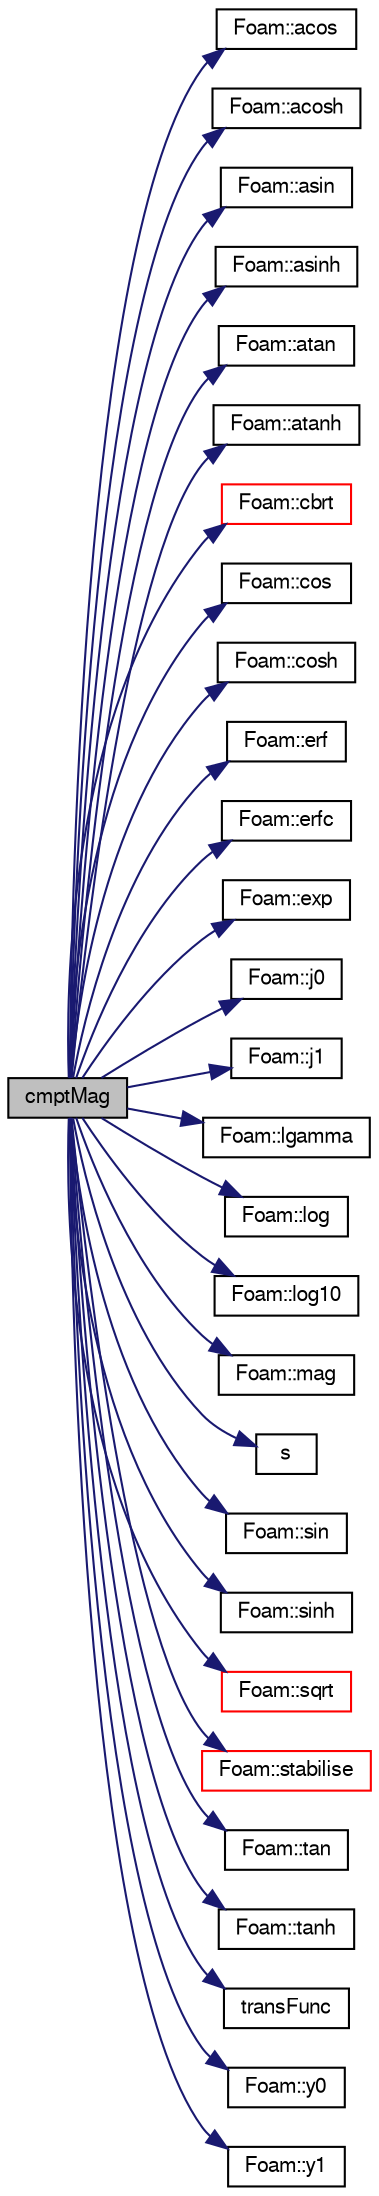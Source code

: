 digraph "cmptMag"
{
  bgcolor="transparent";
  edge [fontname="FreeSans",fontsize="10",labelfontname="FreeSans",labelfontsize="10"];
  node [fontname="FreeSans",fontsize="10",shape=record];
  rankdir="LR";
  Node3501 [label="cmptMag",height=0.2,width=0.4,color="black", fillcolor="grey75", style="filled", fontcolor="black"];
  Node3501 -> Node3502 [color="midnightblue",fontsize="10",style="solid",fontname="FreeSans"];
  Node3502 [label="Foam::acos",height=0.2,width=0.4,color="black",URL="$a21124.html#af1788b4e662ef398105742fd8bc861fc"];
  Node3501 -> Node3503 [color="midnightblue",fontsize="10",style="solid",fontname="FreeSans"];
  Node3503 [label="Foam::acosh",height=0.2,width=0.4,color="black",URL="$a21124.html#a7ee7684456285ef2d4ad2bfc1acc70eb"];
  Node3501 -> Node3504 [color="midnightblue",fontsize="10",style="solid",fontname="FreeSans"];
  Node3504 [label="Foam::asin",height=0.2,width=0.4,color="black",URL="$a21124.html#a0f833aaca51130190a5001a7e5392f8a"];
  Node3501 -> Node3505 [color="midnightblue",fontsize="10",style="solid",fontname="FreeSans"];
  Node3505 [label="Foam::asinh",height=0.2,width=0.4,color="black",URL="$a21124.html#afc919e4571e2718bd0928d9fe9fe05d9"];
  Node3501 -> Node3506 [color="midnightblue",fontsize="10",style="solid",fontname="FreeSans"];
  Node3506 [label="Foam::atan",height=0.2,width=0.4,color="black",URL="$a21124.html#ad6eae891a1f3036557375a5820d2aedd"];
  Node3501 -> Node3507 [color="midnightblue",fontsize="10",style="solid",fontname="FreeSans"];
  Node3507 [label="Foam::atanh",height=0.2,width=0.4,color="black",URL="$a21124.html#ab0b04d3c17f60b6d0e1b94965732788a"];
  Node3501 -> Node3508 [color="midnightblue",fontsize="10",style="solid",fontname="FreeSans"];
  Node3508 [label="Foam::cbrt",height=0.2,width=0.4,color="red",URL="$a21124.html#aca0b7feea326c0e1e9e04078a319d019"];
  Node3501 -> Node3514 [color="midnightblue",fontsize="10",style="solid",fontname="FreeSans"];
  Node3514 [label="Foam::cos",height=0.2,width=0.4,color="black",URL="$a21124.html#aebb41a148f7cf44b63e12f69e487e49f"];
  Node3501 -> Node3515 [color="midnightblue",fontsize="10",style="solid",fontname="FreeSans"];
  Node3515 [label="Foam::cosh",height=0.2,width=0.4,color="black",URL="$a21124.html#a3932d96c91c4cd6e04cf952338e7b5db"];
  Node3501 -> Node3516 [color="midnightblue",fontsize="10",style="solid",fontname="FreeSans"];
  Node3516 [label="Foam::erf",height=0.2,width=0.4,color="black",URL="$a21124.html#a4ca8212bed8b44f128676f95c4d62bf3"];
  Node3501 -> Node3517 [color="midnightblue",fontsize="10",style="solid",fontname="FreeSans"];
  Node3517 [label="Foam::erfc",height=0.2,width=0.4,color="black",URL="$a21124.html#a0bf32f01fb2ed3b691fdcd0bd8b182df"];
  Node3501 -> Node3518 [color="midnightblue",fontsize="10",style="solid",fontname="FreeSans"];
  Node3518 [label="Foam::exp",height=0.2,width=0.4,color="black",URL="$a21124.html#a12bca6c677fcf0977532179c3cb9bb89"];
  Node3501 -> Node3519 [color="midnightblue",fontsize="10",style="solid",fontname="FreeSans"];
  Node3519 [label="Foam::j0",height=0.2,width=0.4,color="black",URL="$a21124.html#af49d6e159102d039821a05477b87e44e"];
  Node3501 -> Node3520 [color="midnightblue",fontsize="10",style="solid",fontname="FreeSans"];
  Node3520 [label="Foam::j1",height=0.2,width=0.4,color="black",URL="$a21124.html#a2c78c31adb3b8f2a95560d188aecdbec"];
  Node3501 -> Node3521 [color="midnightblue",fontsize="10",style="solid",fontname="FreeSans"];
  Node3521 [label="Foam::lgamma",height=0.2,width=0.4,color="black",URL="$a21124.html#a26ec6e5e1885acc36bdb70464a4d694e"];
  Node3501 -> Node3522 [color="midnightblue",fontsize="10",style="solid",fontname="FreeSans"];
  Node3522 [label="Foam::log",height=0.2,width=0.4,color="black",URL="$a21124.html#a6e89590da9859ad497977e08f110d4b5"];
  Node3501 -> Node3523 [color="midnightblue",fontsize="10",style="solid",fontname="FreeSans"];
  Node3523 [label="Foam::log10",height=0.2,width=0.4,color="black",URL="$a21124.html#a58a2d0da0179f2ae967ab96f82818a3b"];
  Node3501 -> Node3524 [color="midnightblue",fontsize="10",style="solid",fontname="FreeSans"];
  Node3524 [label="Foam::mag",height=0.2,width=0.4,color="black",URL="$a21124.html#a929da2a3fdcf3dacbbe0487d3a330dae"];
  Node3501 -> Node3525 [color="midnightblue",fontsize="10",style="solid",fontname="FreeSans"];
  Node3525 [label="s",height=0.2,width=0.4,color="black",URL="$a18905.html#abb9c4233033fad2ad0206cd4adad3b9f"];
  Node3501 -> Node3526 [color="midnightblue",fontsize="10",style="solid",fontname="FreeSans"];
  Node3526 [label="Foam::sin",height=0.2,width=0.4,color="black",URL="$a21124.html#a4517d680df5510934705011b30dcefa6"];
  Node3501 -> Node3527 [color="midnightblue",fontsize="10",style="solid",fontname="FreeSans"];
  Node3527 [label="Foam::sinh",height=0.2,width=0.4,color="black",URL="$a21124.html#a529b9d349b19d5d174fb59f2596f8c43"];
  Node3501 -> Node3528 [color="midnightblue",fontsize="10",style="solid",fontname="FreeSans"];
  Node3528 [label="Foam::sqrt",height=0.2,width=0.4,color="red",URL="$a21124.html#a8616bd62eebf2342a80222fecb1bda71"];
  Node3501 -> Node3529 [color="midnightblue",fontsize="10",style="solid",fontname="FreeSans"];
  Node3529 [label="Foam::stabilise",height=0.2,width=0.4,color="red",URL="$a21124.html#a1f3543a73e4e73c68a5d03e4dba703dd"];
  Node3501 -> Node3536 [color="midnightblue",fontsize="10",style="solid",fontname="FreeSans"];
  Node3536 [label="Foam::tan",height=0.2,width=0.4,color="black",URL="$a21124.html#a18940c864aa0256e0d61061dbfe23243"];
  Node3501 -> Node3537 [color="midnightblue",fontsize="10",style="solid",fontname="FreeSans"];
  Node3537 [label="Foam::tanh",height=0.2,width=0.4,color="black",URL="$a21124.html#a495b8b73fde3fbf83457f43628cc4087"];
  Node3501 -> Node3538 [color="midnightblue",fontsize="10",style="solid",fontname="FreeSans"];
  Node3538 [label="transFunc",height=0.2,width=0.4,color="black",URL="$a12539.html#a68137fb5b3f6ecb7e59b070ca94908ac"];
  Node3501 -> Node3539 [color="midnightblue",fontsize="10",style="solid",fontname="FreeSans"];
  Node3539 [label="Foam::y0",height=0.2,width=0.4,color="black",URL="$a21124.html#a30cc5927b23ad62902bfeab8cc64ef1b"];
  Node3501 -> Node3540 [color="midnightblue",fontsize="10",style="solid",fontname="FreeSans"];
  Node3540 [label="Foam::y1",height=0.2,width=0.4,color="black",URL="$a21124.html#a7e98eb36b7cdbd7648def4d7b3fbe0a7"];
}
